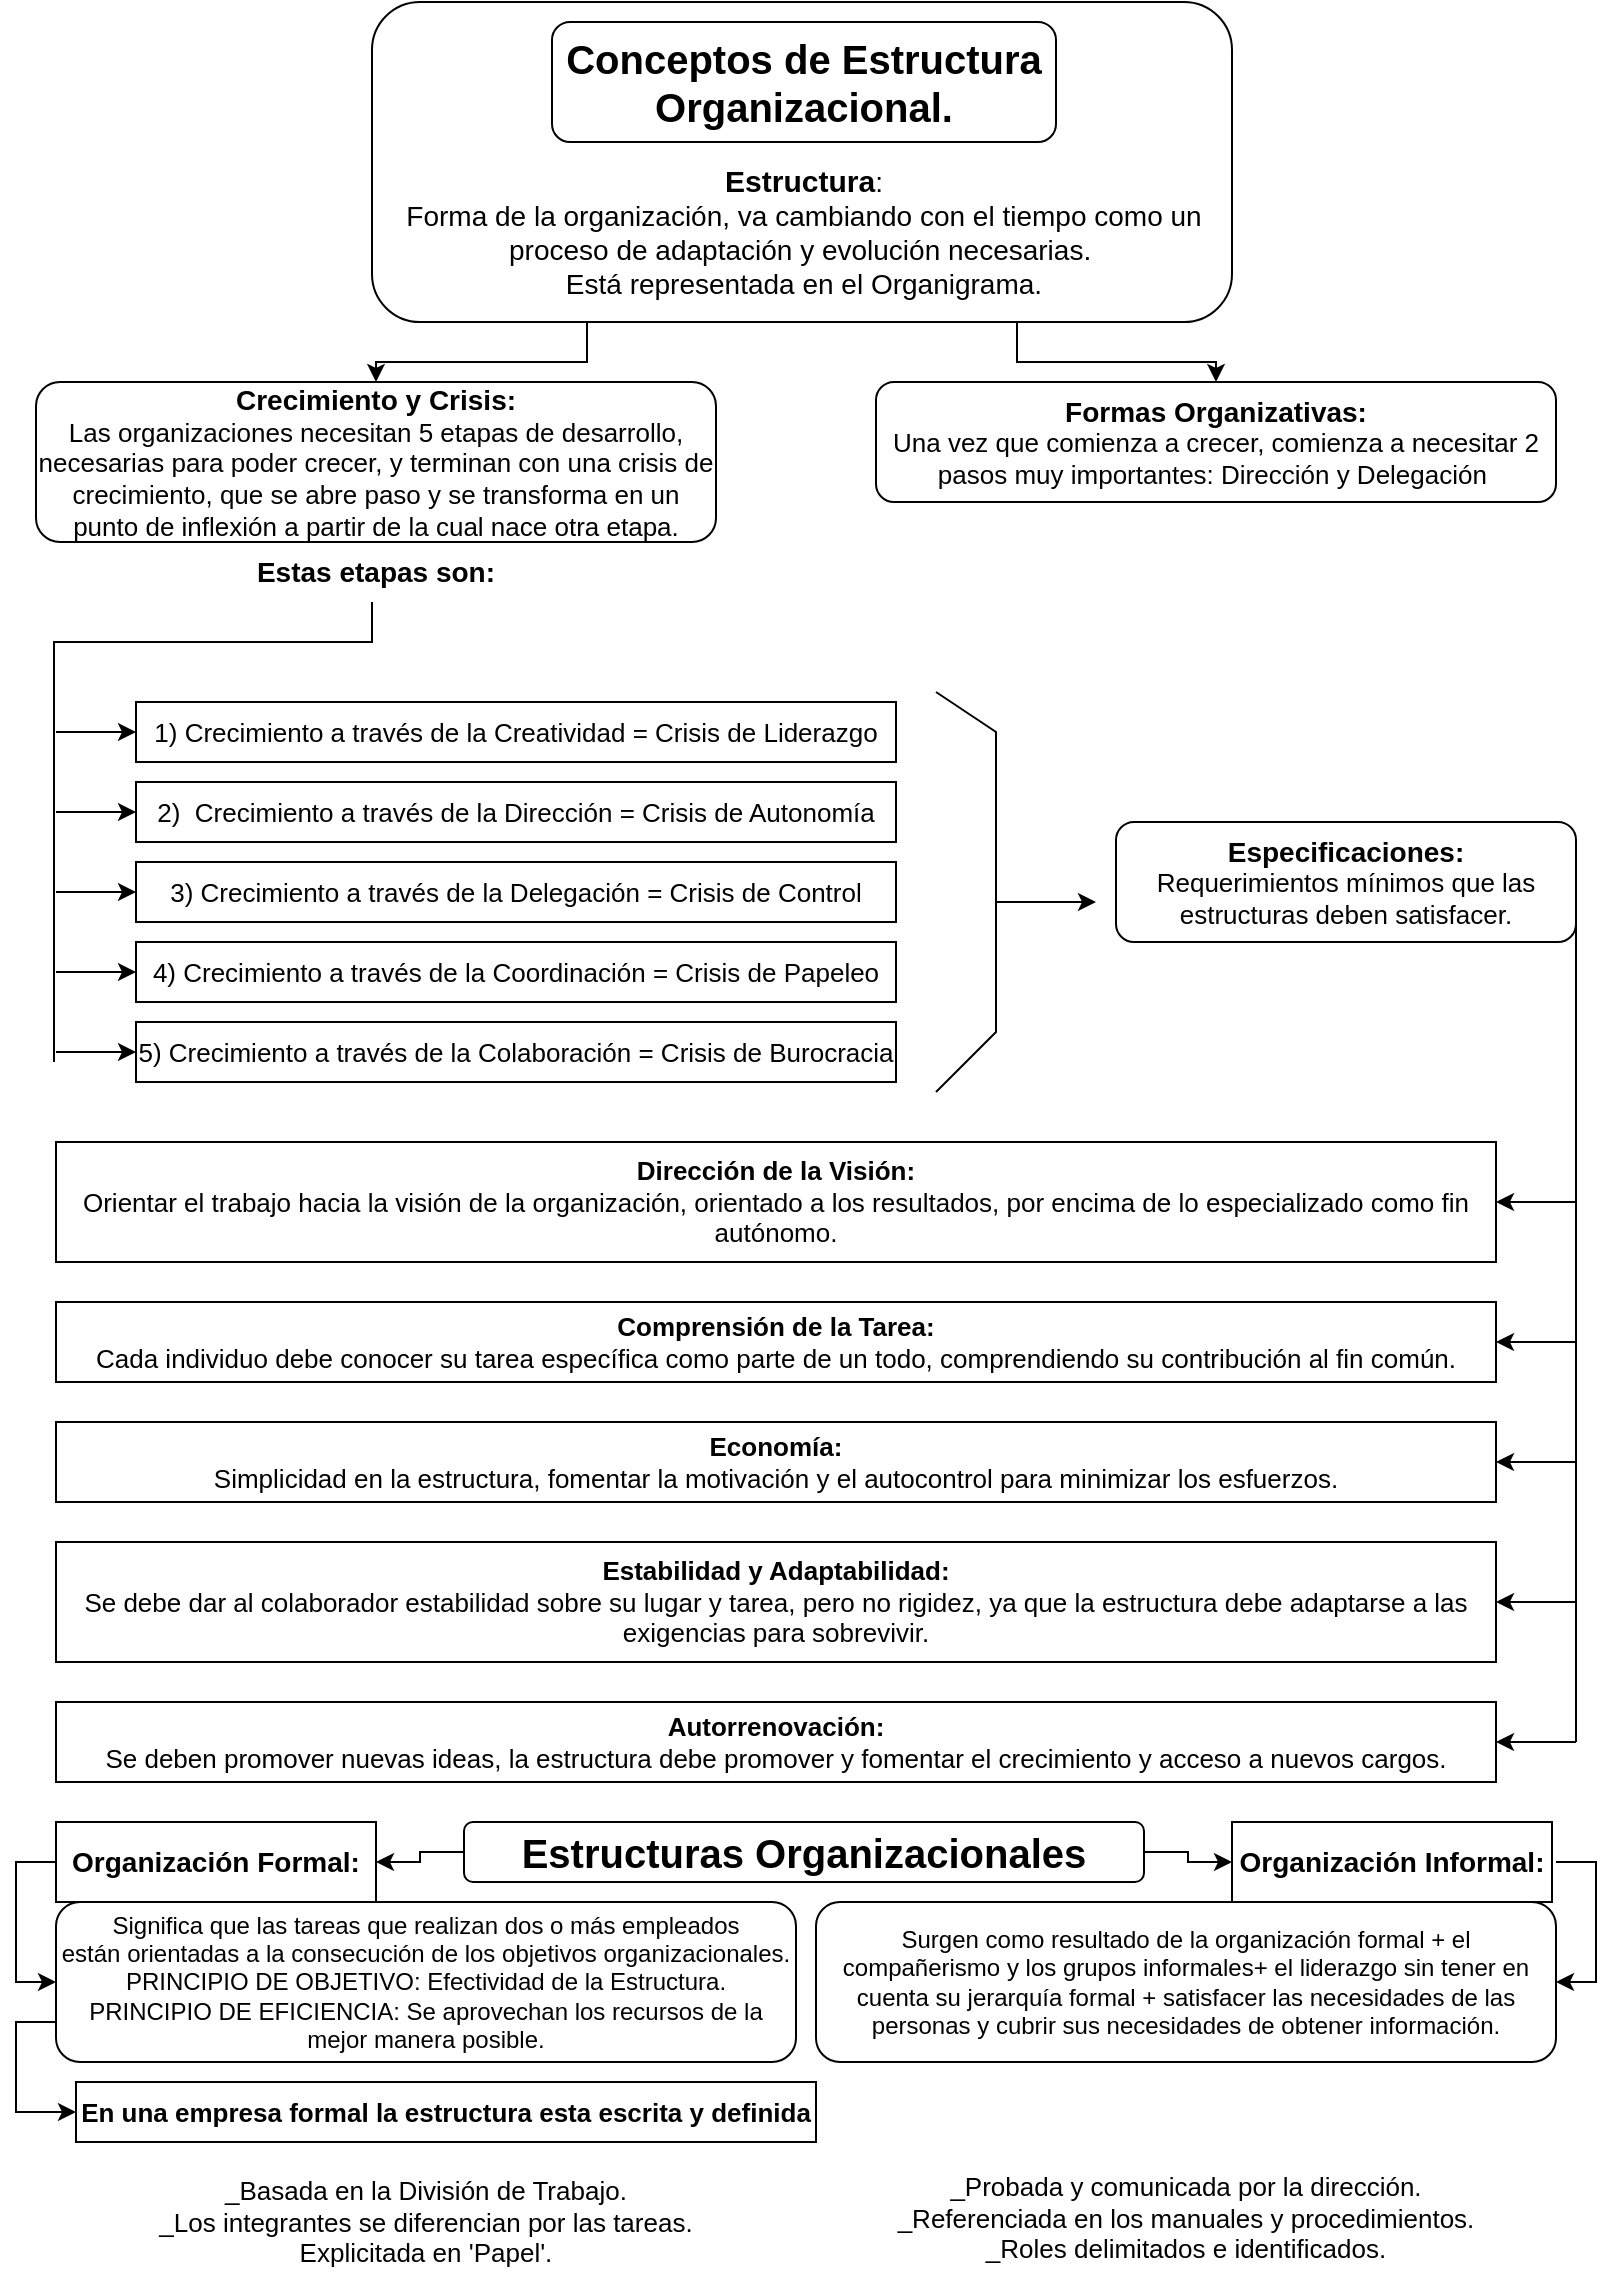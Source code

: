 <mxfile version="24.2.2" type="github">
  <diagram name="Página-1" id="n3o9mjKdTbcDdczt1gTQ">
    <mxGraphModel dx="1042" dy="569" grid="1" gridSize="10" guides="1" tooltips="1" connect="1" arrows="1" fold="1" page="1" pageScale="1" pageWidth="827" pageHeight="1169" math="0" shadow="0">
      <root>
        <mxCell id="0" />
        <mxCell id="1" parent="0" />
        <mxCell id="pHe-UEccqfyWGeA5yOUw-59" value="&lt;font style=&quot;font-size: 20px;&quot;&gt;&lt;b&gt;Conceptos de Estructura Organizacional.&lt;/b&gt;&lt;/font&gt;" style="rounded=1;whiteSpace=wrap;html=1;" vertex="1" parent="1">
          <mxGeometry x="288" y="20" width="252" height="60" as="geometry" />
        </mxCell>
        <mxCell id="pHe-UEccqfyWGeA5yOUw-60" value="&lt;font style=&quot;&quot;&gt;&lt;b style=&quot;&quot;&gt;&lt;font style=&quot;font-size: 15px;&quot;&gt;Estructura&lt;/font&gt;&lt;/b&gt;&lt;span style=&quot;font-size: 14px;&quot;&gt;:&lt;/span&gt;&lt;/font&gt;&lt;div style=&quot;font-size: 14px;&quot;&gt;&lt;font style=&quot;font-size: 14px;&quot;&gt;Forma de la organización, va cambiando con el tiempo como un proceso de adaptación y evolución necesarias.&amp;nbsp;&lt;/font&gt;&lt;/div&gt;&lt;div style=&quot;font-size: 14px;&quot;&gt;&lt;font style=&quot;font-size: 14px;&quot;&gt;Está representada en el Organigrama.&lt;/font&gt;&lt;/div&gt;" style="text;html=1;align=center;verticalAlign=middle;whiteSpace=wrap;rounded=0;" vertex="1" parent="1">
          <mxGeometry x="189" y="80" width="450" height="90" as="geometry" />
        </mxCell>
        <mxCell id="pHe-UEccqfyWGeA5yOUw-64" style="edgeStyle=orthogonalEdgeStyle;rounded=0;orthogonalLoop=1;jettySize=auto;html=1;exitX=0.25;exitY=1;exitDx=0;exitDy=0;" edge="1" parent="1" source="pHe-UEccqfyWGeA5yOUw-61" target="pHe-UEccqfyWGeA5yOUw-63">
          <mxGeometry relative="1" as="geometry" />
        </mxCell>
        <mxCell id="pHe-UEccqfyWGeA5yOUw-65" style="edgeStyle=orthogonalEdgeStyle;rounded=0;orthogonalLoop=1;jettySize=auto;html=1;exitX=0.75;exitY=1;exitDx=0;exitDy=0;" edge="1" parent="1" source="pHe-UEccqfyWGeA5yOUw-61" target="pHe-UEccqfyWGeA5yOUw-62">
          <mxGeometry relative="1" as="geometry" />
        </mxCell>
        <mxCell id="pHe-UEccqfyWGeA5yOUw-61" value="" style="rounded=1;whiteSpace=wrap;html=1;fillColor=none;" vertex="1" parent="1">
          <mxGeometry x="198" y="10" width="430" height="160" as="geometry" />
        </mxCell>
        <mxCell id="pHe-UEccqfyWGeA5yOUw-62" value="&lt;b&gt;&lt;font style=&quot;font-size: 14px;&quot;&gt;Formas Organizativas:&lt;/font&gt;&lt;/b&gt;&lt;div&gt;&lt;font style=&quot;font-size: 13px;&quot;&gt;Una vez que comienza a crecer, comienza a necesitar 2 pasos muy importantes: Dirección y Delegación&amp;nbsp;&lt;/font&gt;&lt;/div&gt;" style="rounded=1;whiteSpace=wrap;html=1;" vertex="1" parent="1">
          <mxGeometry x="450" y="200" width="340" height="60" as="geometry" />
        </mxCell>
        <mxCell id="pHe-UEccqfyWGeA5yOUw-63" value="&lt;font size=&quot;1&quot; style=&quot;&quot;&gt;&lt;b style=&quot;font-size: 14px;&quot;&gt;Crecimiento y Crisis:&lt;/b&gt;&lt;/font&gt;&lt;div style=&quot;font-size: 13px;&quot;&gt;&lt;font style=&quot;font-size: 13px;&quot;&gt;Las organizaciones necesitan 5 etapas de desarrollo, necesarias para poder crecer, y terminan con una crisis de crecimiento, que se abre paso y se transforma en un punto de inflexión a partir de la cual nace otra etapa.&lt;/font&gt;&lt;/div&gt;" style="rounded=1;whiteSpace=wrap;html=1;" vertex="1" parent="1">
          <mxGeometry x="30" y="200" width="340" height="80" as="geometry" />
        </mxCell>
        <mxCell id="pHe-UEccqfyWGeA5yOUw-67" value="&lt;font style=&quot;font-size: 14px;&quot;&gt;&lt;b&gt;Estas etapas son:&lt;/b&gt;&lt;/font&gt;" style="text;html=1;align=center;verticalAlign=middle;whiteSpace=wrap;rounded=0;" vertex="1" parent="1">
          <mxGeometry x="110" y="280" width="180" height="30" as="geometry" />
        </mxCell>
        <mxCell id="pHe-UEccqfyWGeA5yOUw-71" value="" style="endArrow=none;html=1;rounded=0;" edge="1" parent="1">
          <mxGeometry width="50" height="50" relative="1" as="geometry">
            <mxPoint x="39" y="540" as="sourcePoint" />
            <mxPoint x="198" y="310" as="targetPoint" />
            <Array as="points">
              <mxPoint x="39" y="330" />
              <mxPoint x="198" y="330" />
            </Array>
          </mxGeometry>
        </mxCell>
        <mxCell id="pHe-UEccqfyWGeA5yOUw-73" value="&lt;font style=&quot;font-size: 13px;&quot;&gt;1) Crecimiento a través de la Creatividad = Crisis de Liderazgo&lt;/font&gt;" style="rounded=0;whiteSpace=wrap;html=1;" vertex="1" parent="1">
          <mxGeometry x="80" y="360" width="380" height="30" as="geometry" />
        </mxCell>
        <mxCell id="pHe-UEccqfyWGeA5yOUw-76" value="&lt;font style=&quot;font-size: 13px;&quot;&gt;2)&amp;nbsp; Crecimiento a través de la Dirección = Crisis de Autonomía&lt;/font&gt;" style="rounded=0;whiteSpace=wrap;html=1;" vertex="1" parent="1">
          <mxGeometry x="80" y="400" width="380" height="30" as="geometry" />
        </mxCell>
        <mxCell id="pHe-UEccqfyWGeA5yOUw-77" value="&lt;font style=&quot;font-size: 13px;&quot;&gt;3) Crecimiento a través de la D&lt;/font&gt;&lt;span style=&quot;font-size: 13px; background-color: initial;&quot;&gt;elegación = Crisis de Control&lt;/span&gt;" style="rounded=0;whiteSpace=wrap;html=1;" vertex="1" parent="1">
          <mxGeometry x="80" y="440" width="380" height="30" as="geometry" />
        </mxCell>
        <mxCell id="pHe-UEccqfyWGeA5yOUw-78" value="&lt;font style=&quot;font-size: 13px;&quot;&gt;4) Crecimiento a través de la Coordinación = Crisis de Papeleo&lt;/font&gt;" style="rounded=0;whiteSpace=wrap;html=1;" vertex="1" parent="1">
          <mxGeometry x="80" y="480" width="380" height="30" as="geometry" />
        </mxCell>
        <mxCell id="pHe-UEccqfyWGeA5yOUw-79" value="&lt;font style=&quot;font-size: 13px;&quot;&gt;5) Crecimiento a través de la C&lt;/font&gt;&lt;span style=&quot;font-size: 13px; background-color: initial;&quot;&gt;olaboración = Crisis de Burocracia&lt;/span&gt;" style="rounded=0;whiteSpace=wrap;html=1;" vertex="1" parent="1">
          <mxGeometry x="80" y="520" width="380" height="30" as="geometry" />
        </mxCell>
        <mxCell id="pHe-UEccqfyWGeA5yOUw-81" value="" style="endArrow=classic;html=1;rounded=0;entryX=0;entryY=0.5;entryDx=0;entryDy=0;" edge="1" parent="1" target="pHe-UEccqfyWGeA5yOUw-73">
          <mxGeometry width="50" height="50" relative="1" as="geometry">
            <mxPoint x="40" y="375" as="sourcePoint" />
            <mxPoint x="480" y="440" as="targetPoint" />
          </mxGeometry>
        </mxCell>
        <mxCell id="pHe-UEccqfyWGeA5yOUw-83" value="" style="endArrow=classic;html=1;rounded=0;entryX=0;entryY=0.5;entryDx=0;entryDy=0;" edge="1" parent="1" target="pHe-UEccqfyWGeA5yOUw-77">
          <mxGeometry width="50" height="50" relative="1" as="geometry">
            <mxPoint x="40" y="455" as="sourcePoint" />
            <mxPoint x="70" y="530" as="targetPoint" />
          </mxGeometry>
        </mxCell>
        <mxCell id="pHe-UEccqfyWGeA5yOUw-84" value="" style="endArrow=classic;html=1;rounded=0;entryX=0;entryY=0.5;entryDx=0;entryDy=0;" edge="1" parent="1" target="pHe-UEccqfyWGeA5yOUw-78">
          <mxGeometry width="50" height="50" relative="1" as="geometry">
            <mxPoint x="40" y="495" as="sourcePoint" />
            <mxPoint x="50" y="610" as="targetPoint" />
          </mxGeometry>
        </mxCell>
        <mxCell id="pHe-UEccqfyWGeA5yOUw-85" value="" style="endArrow=classic;html=1;rounded=0;entryX=0;entryY=0.5;entryDx=0;entryDy=0;" edge="1" parent="1" target="pHe-UEccqfyWGeA5yOUw-79">
          <mxGeometry width="50" height="50" relative="1" as="geometry">
            <mxPoint x="40" y="535" as="sourcePoint" />
            <mxPoint x="40" y="670" as="targetPoint" />
          </mxGeometry>
        </mxCell>
        <mxCell id="pHe-UEccqfyWGeA5yOUw-86" value="" style="endArrow=classic;html=1;rounded=0;entryX=0;entryY=0.5;entryDx=0;entryDy=0;" edge="1" parent="1" target="pHe-UEccqfyWGeA5yOUw-76">
          <mxGeometry width="50" height="50" relative="1" as="geometry">
            <mxPoint x="40" y="415" as="sourcePoint" />
            <mxPoint x="480" y="530" as="targetPoint" />
          </mxGeometry>
        </mxCell>
        <mxCell id="pHe-UEccqfyWGeA5yOUw-90" value="" style="endArrow=none;html=1;rounded=0;" edge="1" parent="1">
          <mxGeometry width="50" height="50" relative="1" as="geometry">
            <mxPoint x="480" y="555" as="sourcePoint" />
            <mxPoint x="480" y="355" as="targetPoint" />
            <Array as="points">
              <mxPoint x="510" y="525" />
              <mxPoint x="510" y="375" />
            </Array>
          </mxGeometry>
        </mxCell>
        <mxCell id="pHe-UEccqfyWGeA5yOUw-91" value="" style="endArrow=classic;html=1;rounded=0;" edge="1" parent="1">
          <mxGeometry width="50" height="50" relative="1" as="geometry">
            <mxPoint x="510" y="460" as="sourcePoint" />
            <mxPoint x="560" y="460" as="targetPoint" />
          </mxGeometry>
        </mxCell>
        <mxCell id="pHe-UEccqfyWGeA5yOUw-92" value="&lt;b&gt;&lt;font style=&quot;font-size: 14px;&quot;&gt;Especificaciones:&lt;/font&gt;&lt;/b&gt;&lt;div&gt;&lt;font style=&quot;font-size: 13px;&quot;&gt;Requerimientos mínimos que las estructuras deben satisfacer.&lt;/font&gt;&lt;/div&gt;" style="rounded=1;whiteSpace=wrap;html=1;" vertex="1" parent="1">
          <mxGeometry x="570" y="420" width="230" height="60" as="geometry" />
        </mxCell>
        <mxCell id="pHe-UEccqfyWGeA5yOUw-94" value="" style="endArrow=none;html=1;rounded=0;entryX=1;entryY=0.75;entryDx=0;entryDy=0;" edge="1" parent="1" target="pHe-UEccqfyWGeA5yOUw-92">
          <mxGeometry width="50" height="50" relative="1" as="geometry">
            <mxPoint x="800" y="880" as="sourcePoint" />
            <mxPoint x="760" y="500" as="targetPoint" />
          </mxGeometry>
        </mxCell>
        <mxCell id="pHe-UEccqfyWGeA5yOUw-95" value="&lt;b style=&quot;font-size: 13px;&quot;&gt;&lt;font style=&quot;font-size: 13px;&quot;&gt;Dirección de la Visión:&lt;/font&gt;&lt;/b&gt;&lt;div style=&quot;font-size: 13px;&quot;&gt;Orientar el trabajo hacia la visión de la organización, orientado a los resultados, por encima de lo especializado como fin autónomo.&lt;/div&gt;" style="rounded=0;whiteSpace=wrap;html=1;" vertex="1" parent="1">
          <mxGeometry x="40" y="580" width="720" height="60" as="geometry" />
        </mxCell>
        <mxCell id="pHe-UEccqfyWGeA5yOUw-96" value="&lt;font style=&quot;font-size: 13px;&quot;&gt;&lt;b&gt;Comprensión de la Tarea:&lt;/b&gt;&lt;/font&gt;&lt;div style=&quot;font-size: 13px;&quot;&gt;&lt;font style=&quot;font-size: 13px;&quot;&gt;Cada individuo debe conocer su tarea específica como parte de un todo, comprendiendo su contribución al fin común.&lt;/font&gt;&lt;/div&gt;" style="rounded=0;whiteSpace=wrap;html=1;" vertex="1" parent="1">
          <mxGeometry x="40" y="660" width="720" height="40" as="geometry" />
        </mxCell>
        <mxCell id="pHe-UEccqfyWGeA5yOUw-97" value="&lt;font style=&quot;font-size: 13px;&quot;&gt;&lt;b&gt;Economía:&lt;/b&gt;&lt;/font&gt;&lt;div style=&quot;font-size: 13px;&quot;&gt;&lt;font style=&quot;font-size: 13px;&quot;&gt;Simplicidad en la estructura, fomentar la motivación y el autocontrol para minimizar los esfuerzos.&lt;/font&gt;&lt;/div&gt;" style="rounded=0;whiteSpace=wrap;html=1;" vertex="1" parent="1">
          <mxGeometry x="40" y="720" width="720" height="40" as="geometry" />
        </mxCell>
        <mxCell id="pHe-UEccqfyWGeA5yOUw-98" value="&lt;font style=&quot;font-size: 13px;&quot;&gt;&lt;b&gt;Estabilidad y Adaptabilidad:&lt;/b&gt;&lt;/font&gt;&lt;div style=&quot;font-size: 13px;&quot;&gt;&lt;font style=&quot;font-size: 13px;&quot;&gt;Se debe dar al colaborador estabilidad sobre su lugar y tarea, pero no rigidez, ya que la estructura debe adaptarse a las exigencias para sobrevivir.&lt;/font&gt;&lt;/div&gt;" style="rounded=0;whiteSpace=wrap;html=1;" vertex="1" parent="1">
          <mxGeometry x="40" y="780" width="720" height="60" as="geometry" />
        </mxCell>
        <mxCell id="pHe-UEccqfyWGeA5yOUw-99" value="&lt;b style=&quot;font-size: 13px;&quot;&gt;&lt;font style=&quot;font-size: 13px;&quot;&gt;Autorrenovación:&lt;/font&gt;&lt;/b&gt;&lt;div style=&quot;font-size: 13px;&quot;&gt;&lt;font style=&quot;font-size: 13px;&quot;&gt;Se deben promover nuevas ideas, la estructura debe promover y fomentar el crecimiento y acceso a nuevos cargos.&lt;/font&gt;&lt;/div&gt;" style="rounded=0;whiteSpace=wrap;html=1;" vertex="1" parent="1">
          <mxGeometry x="40" y="860" width="720" height="40" as="geometry" />
        </mxCell>
        <mxCell id="pHe-UEccqfyWGeA5yOUw-100" value="" style="endArrow=classic;html=1;rounded=0;entryX=1;entryY=0.5;entryDx=0;entryDy=0;" edge="1" parent="1" target="pHe-UEccqfyWGeA5yOUw-95">
          <mxGeometry width="50" height="50" relative="1" as="geometry">
            <mxPoint x="800" y="610" as="sourcePoint" />
            <mxPoint x="810" y="620" as="targetPoint" />
          </mxGeometry>
        </mxCell>
        <mxCell id="pHe-UEccqfyWGeA5yOUw-101" value="" style="endArrow=classic;html=1;rounded=0;entryX=1;entryY=0.5;entryDx=0;entryDy=0;" edge="1" parent="1" target="pHe-UEccqfyWGeA5yOUw-96">
          <mxGeometry width="50" height="50" relative="1" as="geometry">
            <mxPoint x="800" y="680" as="sourcePoint" />
            <mxPoint x="790" y="690" as="targetPoint" />
          </mxGeometry>
        </mxCell>
        <mxCell id="pHe-UEccqfyWGeA5yOUw-102" value="" style="endArrow=classic;html=1;rounded=0;entryX=1;entryY=0.5;entryDx=0;entryDy=0;" edge="1" parent="1" target="pHe-UEccqfyWGeA5yOUw-97">
          <mxGeometry width="50" height="50" relative="1" as="geometry">
            <mxPoint x="800" y="740" as="sourcePoint" />
            <mxPoint x="750" y="740" as="targetPoint" />
          </mxGeometry>
        </mxCell>
        <mxCell id="pHe-UEccqfyWGeA5yOUw-103" value="" style="endArrow=classic;html=1;rounded=0;entryX=1;entryY=0.5;entryDx=0;entryDy=0;" edge="1" parent="1" target="pHe-UEccqfyWGeA5yOUw-98">
          <mxGeometry width="50" height="50" relative="1" as="geometry">
            <mxPoint x="800" y="810" as="sourcePoint" />
            <mxPoint x="750" y="820" as="targetPoint" />
          </mxGeometry>
        </mxCell>
        <mxCell id="pHe-UEccqfyWGeA5yOUw-104" value="" style="endArrow=classic;html=1;rounded=0;entryX=1;entryY=0.5;entryDx=0;entryDy=0;" edge="1" parent="1" target="pHe-UEccqfyWGeA5yOUw-99">
          <mxGeometry width="50" height="50" relative="1" as="geometry">
            <mxPoint x="800" y="880" as="sourcePoint" />
            <mxPoint x="810" y="910" as="targetPoint" />
          </mxGeometry>
        </mxCell>
        <mxCell id="pHe-UEccqfyWGeA5yOUw-108" style="edgeStyle=orthogonalEdgeStyle;rounded=0;orthogonalLoop=1;jettySize=auto;html=1;entryX=1;entryY=0.5;entryDx=0;entryDy=0;" edge="1" parent="1" source="pHe-UEccqfyWGeA5yOUw-105" target="pHe-UEccqfyWGeA5yOUw-106">
          <mxGeometry relative="1" as="geometry" />
        </mxCell>
        <mxCell id="pHe-UEccqfyWGeA5yOUw-109" style="edgeStyle=orthogonalEdgeStyle;rounded=0;orthogonalLoop=1;jettySize=auto;html=1;exitX=1;exitY=0.5;exitDx=0;exitDy=0;entryX=0;entryY=0.5;entryDx=0;entryDy=0;" edge="1" parent="1" source="pHe-UEccqfyWGeA5yOUw-105" target="pHe-UEccqfyWGeA5yOUw-107">
          <mxGeometry relative="1" as="geometry" />
        </mxCell>
        <mxCell id="pHe-UEccqfyWGeA5yOUw-105" value="&lt;font style=&quot;font-size: 20px;&quot;&gt;&lt;b&gt;Estructuras Organizacionales&lt;/b&gt;&lt;/font&gt;" style="rounded=1;whiteSpace=wrap;html=1;" vertex="1" parent="1">
          <mxGeometry x="244" y="920" width="340" height="30" as="geometry" />
        </mxCell>
        <mxCell id="pHe-UEccqfyWGeA5yOUw-115" style="edgeStyle=orthogonalEdgeStyle;rounded=0;orthogonalLoop=1;jettySize=auto;html=1;exitX=0.5;exitY=1;exitDx=0;exitDy=0;entryX=0.25;entryY=0;entryDx=0;entryDy=0;" edge="1" parent="1" source="pHe-UEccqfyWGeA5yOUw-106" target="pHe-UEccqfyWGeA5yOUw-114">
          <mxGeometry relative="1" as="geometry" />
        </mxCell>
        <mxCell id="pHe-UEccqfyWGeA5yOUw-116" style="edgeStyle=orthogonalEdgeStyle;rounded=0;orthogonalLoop=1;jettySize=auto;html=1;exitX=0;exitY=0.5;exitDx=0;exitDy=0;entryX=0;entryY=0.5;entryDx=0;entryDy=0;" edge="1" parent="1" source="pHe-UEccqfyWGeA5yOUw-106" target="pHe-UEccqfyWGeA5yOUw-114">
          <mxGeometry relative="1" as="geometry" />
        </mxCell>
        <mxCell id="pHe-UEccqfyWGeA5yOUw-106" value="&lt;b&gt;&lt;font style=&quot;font-size: 14px;&quot;&gt;Organización Formal:&lt;/font&gt;&lt;/b&gt;" style="rounded=0;whiteSpace=wrap;html=1;" vertex="1" parent="1">
          <mxGeometry x="40" y="920" width="160" height="40" as="geometry" />
        </mxCell>
        <mxCell id="pHe-UEccqfyWGeA5yOUw-107" value="&lt;b&gt;&lt;font style=&quot;font-size: 14px;&quot;&gt;Organización Informal:&lt;/font&gt;&lt;/b&gt;" style="rounded=0;whiteSpace=wrap;html=1;" vertex="1" parent="1">
          <mxGeometry x="628" y="920" width="160" height="40" as="geometry" />
        </mxCell>
        <mxCell id="pHe-UEccqfyWGeA5yOUw-123" style="edgeStyle=orthogonalEdgeStyle;rounded=0;orthogonalLoop=1;jettySize=auto;html=1;exitX=0;exitY=0.75;exitDx=0;exitDy=0;entryX=0;entryY=0.5;entryDx=0;entryDy=0;" edge="1" parent="1" source="pHe-UEccqfyWGeA5yOUw-114" target="pHe-UEccqfyWGeA5yOUw-122">
          <mxGeometry relative="1" as="geometry" />
        </mxCell>
        <mxCell id="pHe-UEccqfyWGeA5yOUw-114" value="Significa que las tareas que realizan dos o más empleados &lt;br&gt;están orientadas a la consecución de los objetivos organizacionales.&lt;div&gt;PRINCIPIO DE OBJETIVO: Efectividad de la Estructura.&lt;/div&gt;&lt;div&gt;PRINCIPIO DE EFICIENCIA: Se aprovechan los recursos de la mejor manera posible.&lt;/div&gt;" style="rounded=1;whiteSpace=wrap;html=1;" vertex="1" parent="1">
          <mxGeometry x="40" y="960" width="370" height="80" as="geometry" />
        </mxCell>
        <mxCell id="pHe-UEccqfyWGeA5yOUw-117" value="&lt;br&gt;Surgen como resultado de la organización formal + el &lt;br&gt;compañerismo y los grupos informales+ el liderazgo sin tener en cuenta su jerarquía&amp;nbsp;formal + satisfacer las necesidades de las personas y cubrir sus necesidades de obtener información.&lt;div&gt;&lt;br/&gt;&lt;/div&gt;" style="rounded=1;whiteSpace=wrap;html=1;" vertex="1" parent="1">
          <mxGeometry x="420" y="960" width="370" height="80" as="geometry" />
        </mxCell>
        <mxCell id="pHe-UEccqfyWGeA5yOUw-121" value="" style="endArrow=classic;html=1;rounded=0;entryX=1;entryY=0.5;entryDx=0;entryDy=0;" edge="1" parent="1" target="pHe-UEccqfyWGeA5yOUw-117">
          <mxGeometry width="50" height="50" relative="1" as="geometry">
            <mxPoint x="790" y="940" as="sourcePoint" />
            <mxPoint x="790" y="980" as="targetPoint" />
            <Array as="points">
              <mxPoint x="810" y="940" />
              <mxPoint x="810" y="1000" />
            </Array>
          </mxGeometry>
        </mxCell>
        <mxCell id="pHe-UEccqfyWGeA5yOUw-122" value="&lt;b&gt;&lt;font style=&quot;font-size: 13px;&quot;&gt;En una empresa formal la estructura esta escrita y definida&lt;/font&gt;&lt;/b&gt;" style="rounded=0;whiteSpace=wrap;html=1;" vertex="1" parent="1">
          <mxGeometry x="50" y="1050" width="370" height="30" as="geometry" />
        </mxCell>
        <mxCell id="pHe-UEccqfyWGeA5yOUw-125" value="&lt;font style=&quot;font-size: 13px;&quot;&gt;_Basada en la División de Trabajo.&lt;/font&gt;&lt;div style=&quot;font-size: 13px;&quot;&gt;&lt;font style=&quot;font-size: 13px;&quot;&gt;_Los integrantes se diferencian por las tareas.&lt;/font&gt;&lt;/div&gt;&lt;div style=&quot;font-size: 13px;&quot;&gt;&lt;font style=&quot;font-size: 13px;&quot;&gt;Explicitada en &#39;Papel&#39;.&lt;/font&gt;&lt;/div&gt;" style="text;html=1;align=center;verticalAlign=middle;whiteSpace=wrap;rounded=0;" vertex="1" parent="1">
          <mxGeometry x="30" y="1090" width="390" height="60" as="geometry" />
        </mxCell>
        <mxCell id="pHe-UEccqfyWGeA5yOUw-127" value="&lt;font style=&quot;font-size: 13px;&quot;&gt;_Probada y comunicada por la dirección.&lt;/font&gt;&lt;div style=&quot;font-size: 13px;&quot;&gt;&lt;font style=&quot;font-size: 13px;&quot;&gt;_Referenciada en los manuales y procedimientos.&lt;/font&gt;&lt;/div&gt;&lt;div style=&quot;font-size: 13px;&quot;&gt;&lt;font style=&quot;font-size: 13px;&quot;&gt;_Roles delimitados e identificados.&lt;/font&gt;&lt;/div&gt;" style="text;html=1;align=center;verticalAlign=middle;whiteSpace=wrap;rounded=0;" vertex="1" parent="1">
          <mxGeometry x="420" y="1090" width="370" height="55" as="geometry" />
        </mxCell>
      </root>
    </mxGraphModel>
  </diagram>
</mxfile>
